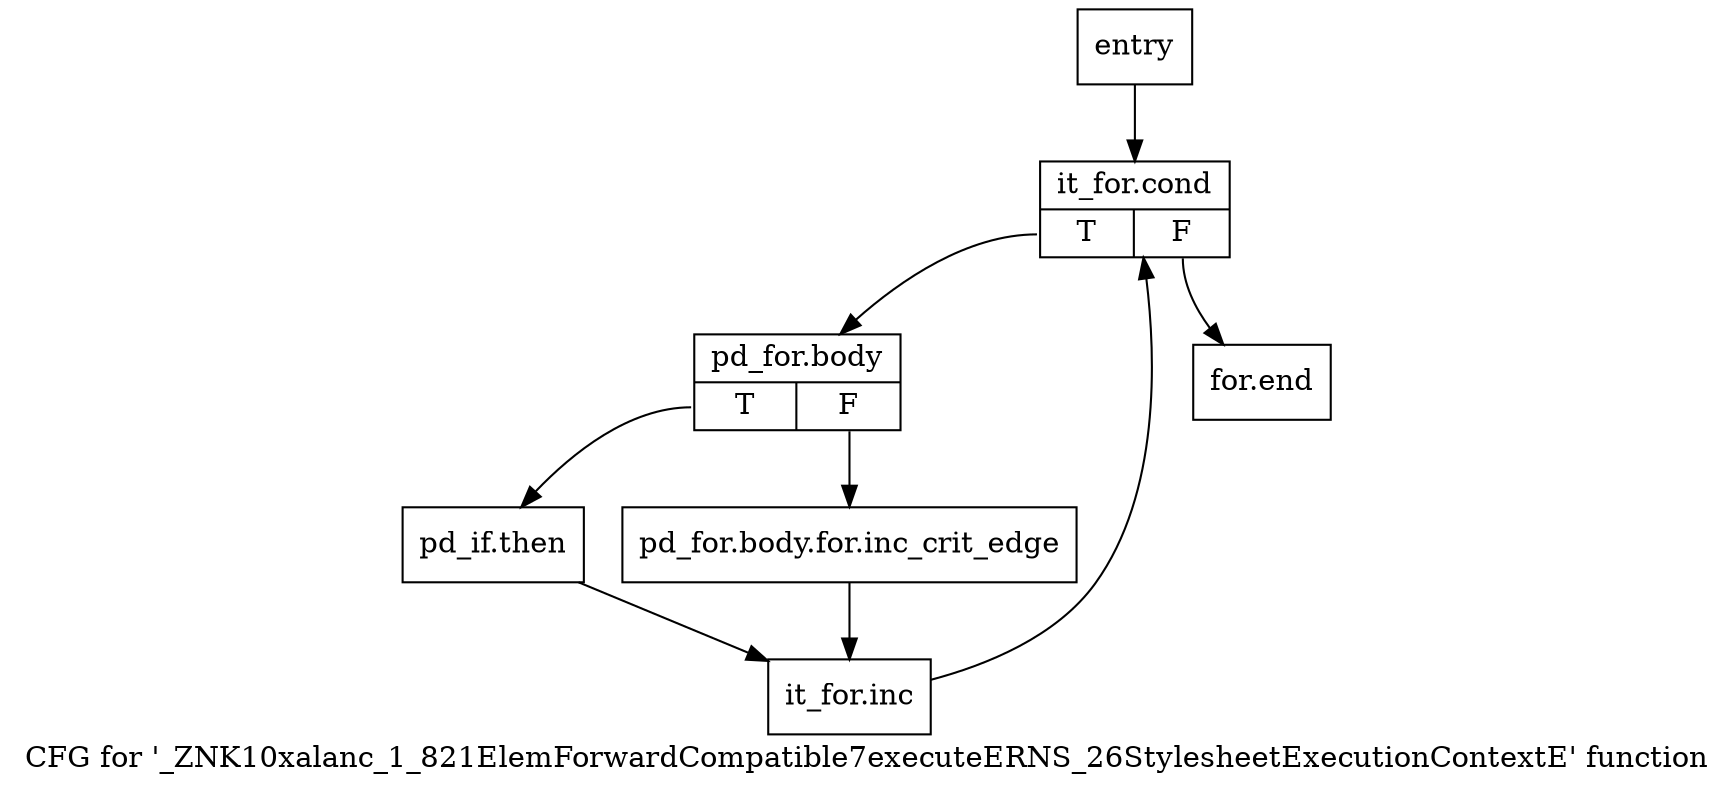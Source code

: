 digraph "CFG for '_ZNK10xalanc_1_821ElemForwardCompatible7executeERNS_26StylesheetExecutionContextE' function" {
	label="CFG for '_ZNK10xalanc_1_821ElemForwardCompatible7executeERNS_26StylesheetExecutionContextE' function";

	Node0x71c3320 [shape=record,label="{entry}"];
	Node0x71c3320 -> Node0x71c3370;
	Node0x71c3370 [shape=record,label="{it_for.cond|{<s0>T|<s1>F}}"];
	Node0x71c3370:s0 -> Node0x71c33c0;
	Node0x71c3370:s1 -> Node0x71c3500;
	Node0x71c33c0 [shape=record,label="{pd_for.body|{<s0>T|<s1>F}}"];
	Node0x71c33c0:s0 -> Node0x71c3460;
	Node0x71c33c0:s1 -> Node0x71c3410;
	Node0x71c3410 [shape=record,label="{pd_for.body.for.inc_crit_edge}"];
	Node0x71c3410 -> Node0x71c34b0;
	Node0x71c3460 [shape=record,label="{pd_if.then}"];
	Node0x71c3460 -> Node0x71c34b0;
	Node0x71c34b0 [shape=record,label="{it_for.inc}"];
	Node0x71c34b0 -> Node0x71c3370;
	Node0x71c3500 [shape=record,label="{for.end}"];
}
